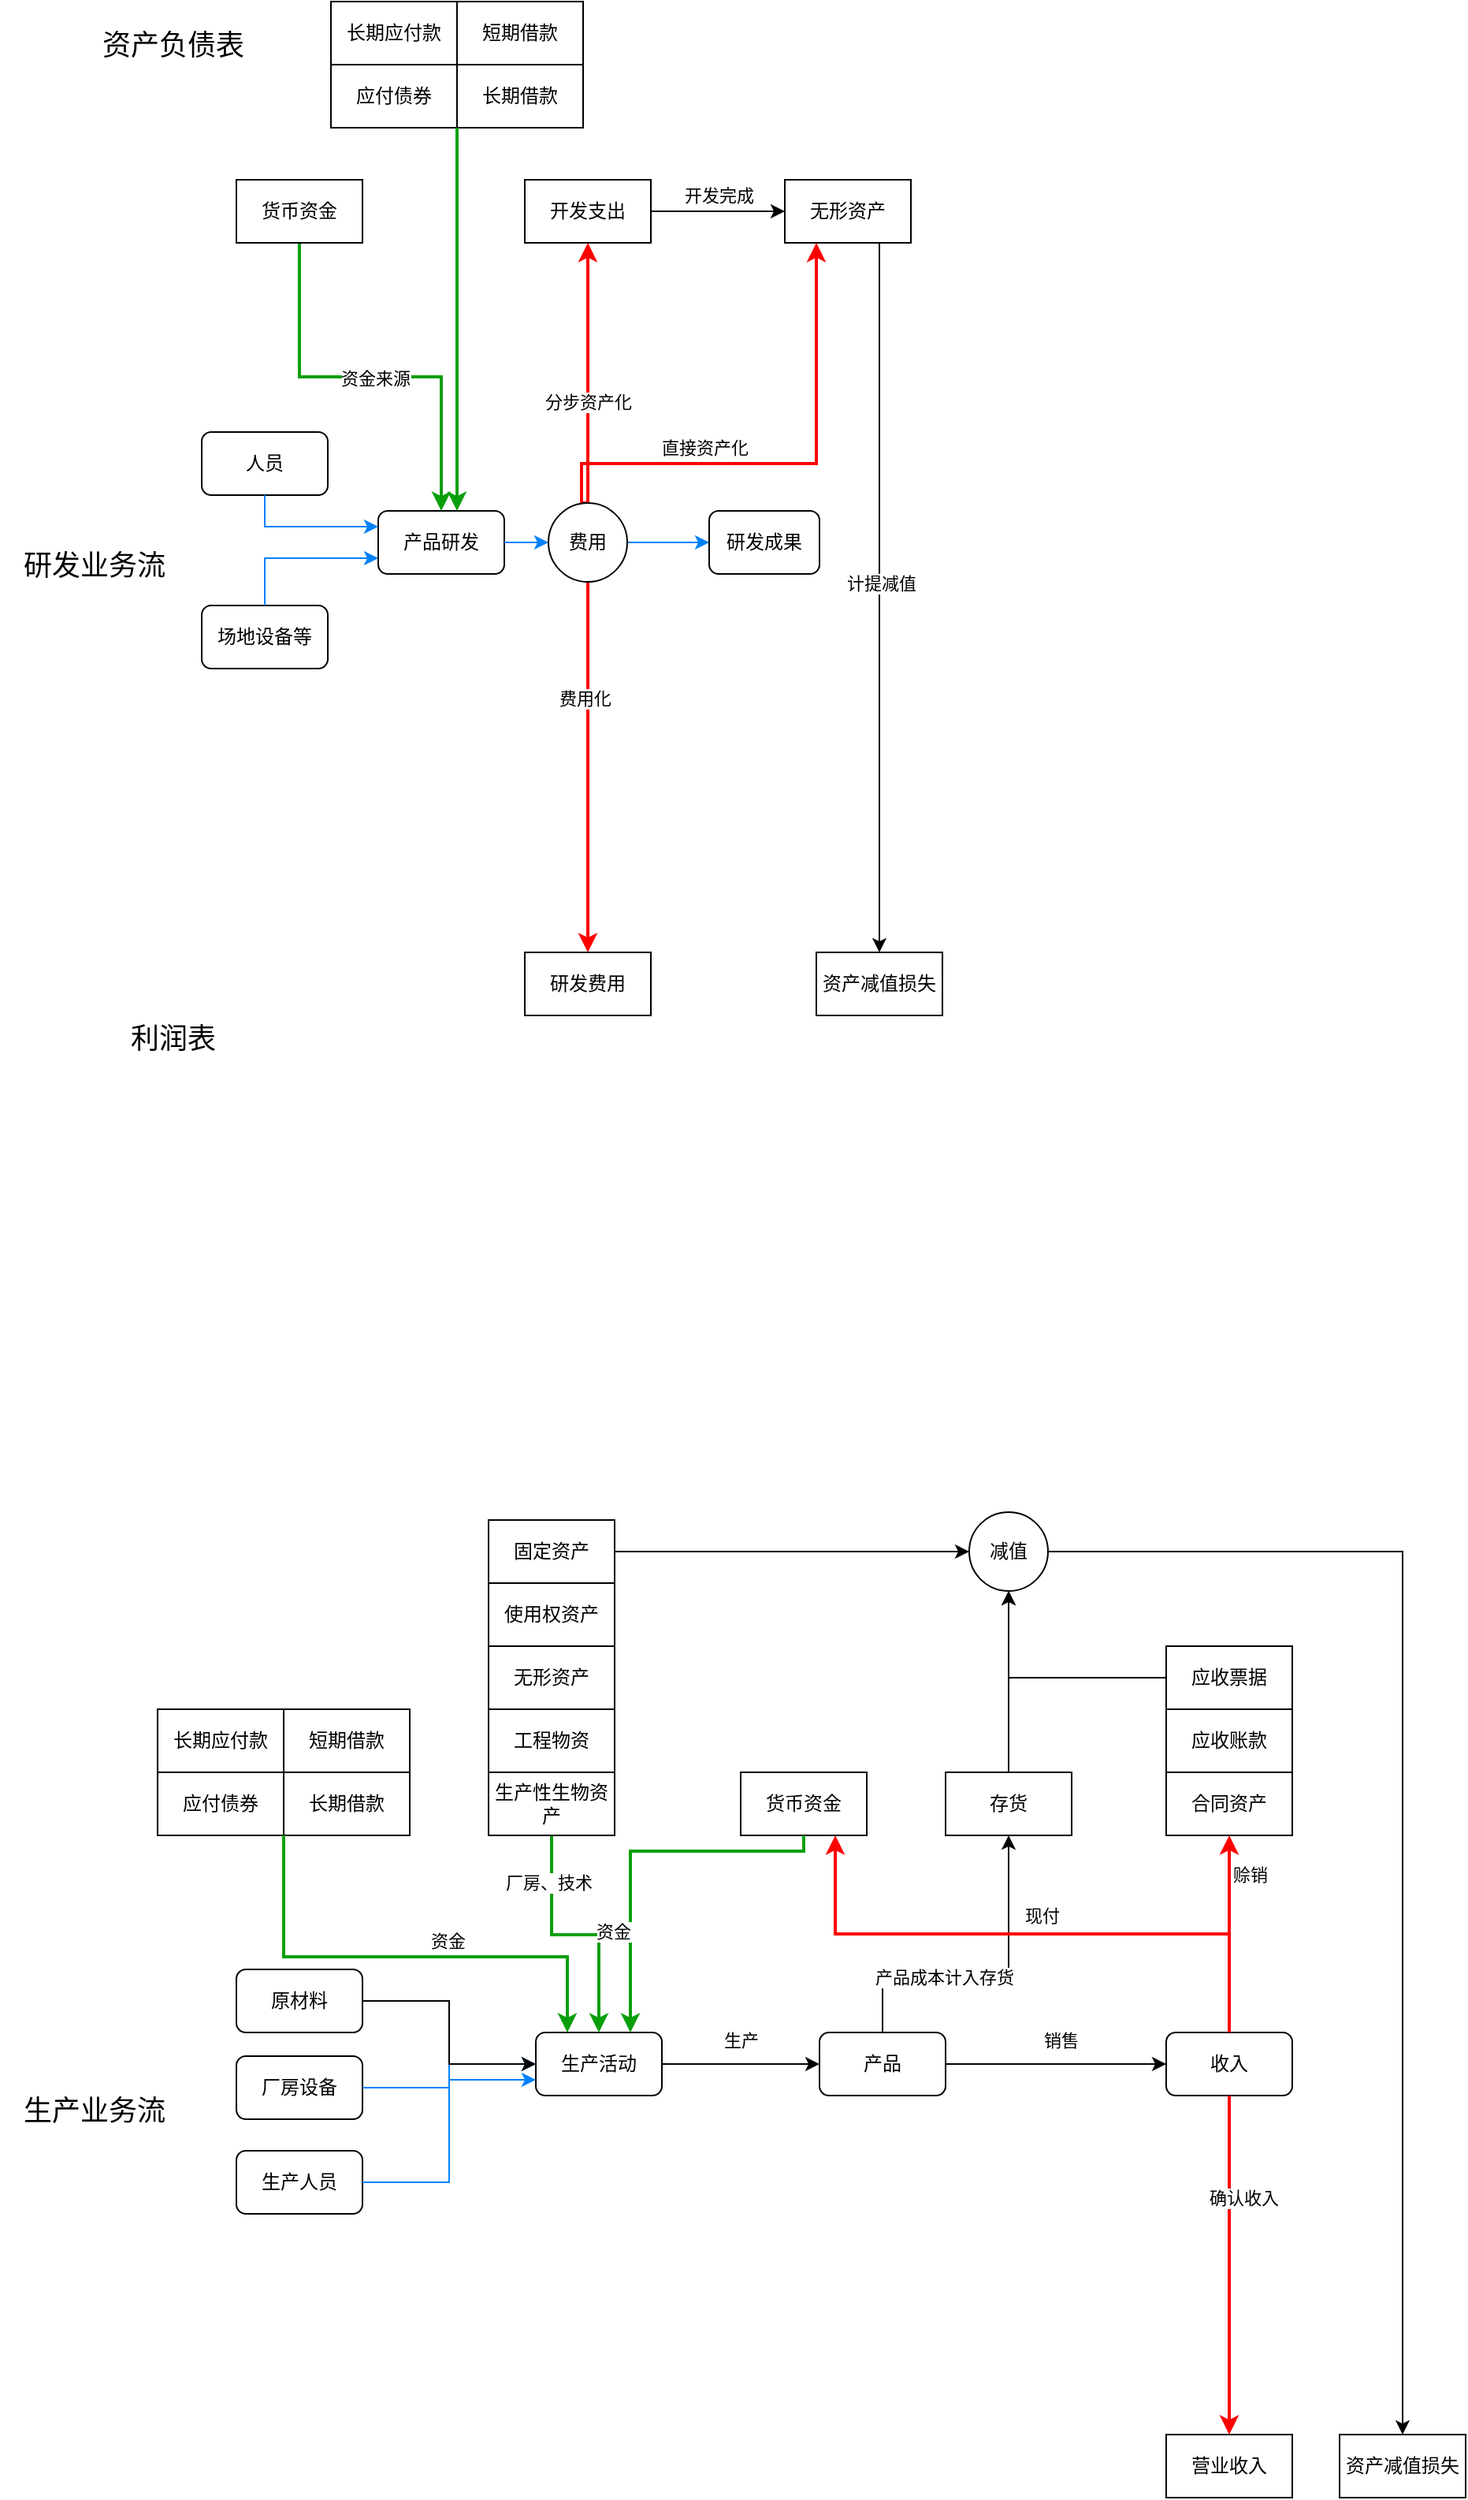 <mxfile version="24.8.4">
  <diagram name="Page-1" id="RIPOSOB8vfV2EPrKnL5X">
    <mxGraphModel dx="2663" dy="1072" grid="1" gridSize="10" guides="1" tooltips="1" connect="1" arrows="1" fold="1" page="1" pageScale="1" pageWidth="850" pageHeight="1100" math="0" shadow="0">
      <root>
        <mxCell id="0" />
        <mxCell id="1" parent="0" />
        <mxCell id="PDw0ZhWUSigSXVAjHn8G-3" value="&lt;font style=&quot;font-size: 18px;&quot;&gt;资产负债表&lt;/font&gt;" style="text;html=1;align=center;verticalAlign=middle;whiteSpace=wrap;rounded=0;" vertex="1" parent="1">
          <mxGeometry x="50" y="140" width="120" height="50" as="geometry" />
        </mxCell>
        <mxCell id="PDw0ZhWUSigSXVAjHn8G-4" value="&lt;font style=&quot;font-size: 18px;&quot;&gt;研发业务流&lt;/font&gt;" style="text;html=1;align=center;verticalAlign=middle;whiteSpace=wrap;rounded=0;" vertex="1" parent="1">
          <mxGeometry y="470" width="120" height="50" as="geometry" />
        </mxCell>
        <mxCell id="PDw0ZhWUSigSXVAjHn8G-5" value="&lt;font style=&quot;font-size: 18px;&quot;&gt;利润表&lt;/font&gt;" style="text;html=1;align=center;verticalAlign=middle;whiteSpace=wrap;rounded=0;" vertex="1" parent="1">
          <mxGeometry x="50" y="770" width="120" height="50" as="geometry" />
        </mxCell>
        <mxCell id="PDw0ZhWUSigSXVAjHn8G-14" style="edgeStyle=orthogonalEdgeStyle;rounded=0;orthogonalLoop=1;jettySize=auto;html=1;exitX=0.5;exitY=1;exitDx=0;exitDy=0;strokeColor=#ff0000;strokeWidth=2;" edge="1" parent="1" source="PDw0ZhWUSigSXVAjHn8G-37" target="PDw0ZhWUSigSXVAjHn8G-13">
          <mxGeometry relative="1" as="geometry" />
        </mxCell>
        <mxCell id="PDw0ZhWUSigSXVAjHn8G-15" value="费用化" style="edgeLabel;html=1;align=center;verticalAlign=middle;resizable=0;points=[];" vertex="1" connectable="0" parent="PDw0ZhWUSigSXVAjHn8G-14">
          <mxGeometry x="-0.375" y="-2" relative="1" as="geometry">
            <mxPoint as="offset" />
          </mxGeometry>
        </mxCell>
        <mxCell id="PDw0ZhWUSigSXVAjHn8G-27" style="edgeStyle=orthogonalEdgeStyle;rounded=0;orthogonalLoop=1;jettySize=auto;html=1;exitX=1;exitY=0.5;exitDx=0;exitDy=0;strokeColor=#0081fa;" edge="1" parent="1" source="PDw0ZhWUSigSXVAjHn8G-37" target="PDw0ZhWUSigSXVAjHn8G-7">
          <mxGeometry relative="1" as="geometry" />
        </mxCell>
        <mxCell id="PDw0ZhWUSigSXVAjHn8G-6" value="产品研发" style="rounded=1;whiteSpace=wrap;html=1;" vertex="1" parent="1">
          <mxGeometry x="240" y="460" width="80" height="40" as="geometry" />
        </mxCell>
        <mxCell id="PDw0ZhWUSigSXVAjHn8G-7" value="研发成果" style="rounded=1;whiteSpace=wrap;html=1;" vertex="1" parent="1">
          <mxGeometry x="450" y="460" width="70" height="40" as="geometry" />
        </mxCell>
        <mxCell id="PDw0ZhWUSigSXVAjHn8G-13" value="研发费用" style="rounded=0;whiteSpace=wrap;html=1;" vertex="1" parent="1">
          <mxGeometry x="333" y="740" width="80" height="40" as="geometry" />
        </mxCell>
        <mxCell id="PDw0ZhWUSigSXVAjHn8G-16" style="edgeStyle=orthogonalEdgeStyle;rounded=0;orthogonalLoop=1;jettySize=auto;html=1;exitX=0.5;exitY=0;exitDx=0;exitDy=0;strokeColor=#ff0000;strokeWidth=2;entryX=0.5;entryY=1;entryDx=0;entryDy=0;" edge="1" parent="1" source="PDw0ZhWUSigSXVAjHn8G-37" target="PDw0ZhWUSigSXVAjHn8G-18">
          <mxGeometry relative="1" as="geometry">
            <mxPoint x="258" y="510" as="sourcePoint" />
            <mxPoint x="378" y="270" as="targetPoint" />
          </mxGeometry>
        </mxCell>
        <mxCell id="PDw0ZhWUSigSXVAjHn8G-17" value="分步资产化" style="edgeLabel;html=1;align=center;verticalAlign=middle;resizable=0;points=[];" vertex="1" connectable="0" parent="PDw0ZhWUSigSXVAjHn8G-16">
          <mxGeometry x="-0.375" y="-2" relative="1" as="geometry">
            <mxPoint x="-2" y="-13" as="offset" />
          </mxGeometry>
        </mxCell>
        <mxCell id="PDw0ZhWUSigSXVAjHn8G-22" value="开发完成" style="edgeStyle=orthogonalEdgeStyle;rounded=0;orthogonalLoop=1;jettySize=auto;html=1;exitX=1;exitY=0.5;exitDx=0;exitDy=0;" edge="1" parent="1" source="PDw0ZhWUSigSXVAjHn8G-18" target="PDw0ZhWUSigSXVAjHn8G-19">
          <mxGeometry y="10" relative="1" as="geometry">
            <Array as="points">
              <mxPoint x="450" y="270" />
              <mxPoint x="450" y="270" />
            </Array>
            <mxPoint as="offset" />
          </mxGeometry>
        </mxCell>
        <mxCell id="PDw0ZhWUSigSXVAjHn8G-18" value="开发支出" style="rounded=0;whiteSpace=wrap;html=1;" vertex="1" parent="1">
          <mxGeometry x="333" y="250" width="80" height="40" as="geometry" />
        </mxCell>
        <mxCell id="PDw0ZhWUSigSXVAjHn8G-25" style="edgeStyle=orthogonalEdgeStyle;rounded=0;orthogonalLoop=1;jettySize=auto;html=1;exitX=0.75;exitY=1;exitDx=0;exitDy=0;entryX=0.5;entryY=0;entryDx=0;entryDy=0;" edge="1" parent="1" source="PDw0ZhWUSigSXVAjHn8G-19" target="PDw0ZhWUSigSXVAjHn8G-23">
          <mxGeometry relative="1" as="geometry" />
        </mxCell>
        <mxCell id="PDw0ZhWUSigSXVAjHn8G-26" value="计提减值" style="edgeLabel;html=1;align=center;verticalAlign=middle;resizable=0;points=[];" vertex="1" connectable="0" parent="PDw0ZhWUSigSXVAjHn8G-25">
          <mxGeometry x="-0.039" y="1" relative="1" as="geometry">
            <mxPoint as="offset" />
          </mxGeometry>
        </mxCell>
        <mxCell id="PDw0ZhWUSigSXVAjHn8G-19" value="无形资产" style="rounded=0;whiteSpace=wrap;html=1;" vertex="1" parent="1">
          <mxGeometry x="498" y="250" width="80" height="40" as="geometry" />
        </mxCell>
        <mxCell id="PDw0ZhWUSigSXVAjHn8G-23" value="资产减值损失" style="rounded=0;whiteSpace=wrap;html=1;" vertex="1" parent="1">
          <mxGeometry x="518" y="740" width="80" height="40" as="geometry" />
        </mxCell>
        <mxCell id="PDw0ZhWUSigSXVAjHn8G-30" style="edgeStyle=orthogonalEdgeStyle;rounded=0;orthogonalLoop=1;jettySize=auto;html=1;strokeColor=#ff0000;strokeWidth=2;exitX=0.5;exitY=0;exitDx=0;exitDy=0;entryX=0.25;entryY=1;entryDx=0;entryDy=0;" edge="1" parent="1" target="PDw0ZhWUSigSXVAjHn8G-19">
          <mxGeometry relative="1" as="geometry">
            <mxPoint x="372" y="455" as="sourcePoint" />
            <mxPoint x="730" y="430" as="targetPoint" />
            <Array as="points">
              <mxPoint x="369" y="455" />
              <mxPoint x="369" y="430" />
              <mxPoint x="518" y="430" />
            </Array>
          </mxGeometry>
        </mxCell>
        <mxCell id="PDw0ZhWUSigSXVAjHn8G-31" value="直接资产化" style="edgeLabel;html=1;align=center;verticalAlign=middle;resizable=0;points=[];" vertex="1" connectable="0" parent="PDw0ZhWUSigSXVAjHn8G-30">
          <mxGeometry x="-0.375" y="-2" relative="1" as="geometry">
            <mxPoint x="7" y="-12" as="offset" />
          </mxGeometry>
        </mxCell>
        <mxCell id="PDw0ZhWUSigSXVAjHn8G-35" value="人员" style="rounded=1;whiteSpace=wrap;html=1;" vertex="1" parent="1">
          <mxGeometry x="128" y="410" width="80" height="40" as="geometry" />
        </mxCell>
        <mxCell id="PDw0ZhWUSigSXVAjHn8G-36" value="场地设备等" style="rounded=1;whiteSpace=wrap;html=1;" vertex="1" parent="1">
          <mxGeometry x="128" y="520" width="80" height="40" as="geometry" />
        </mxCell>
        <mxCell id="PDw0ZhWUSigSXVAjHn8G-39" value="" style="edgeStyle=orthogonalEdgeStyle;rounded=0;orthogonalLoop=1;jettySize=auto;html=1;exitX=1;exitY=0.5;exitDx=0;exitDy=0;strokeColor=#0081fa;" edge="1" parent="1" source="PDw0ZhWUSigSXVAjHn8G-6" target="PDw0ZhWUSigSXVAjHn8G-37">
          <mxGeometry relative="1" as="geometry">
            <mxPoint x="288" y="480" as="sourcePoint" />
            <mxPoint x="413" y="480" as="targetPoint" />
          </mxGeometry>
        </mxCell>
        <mxCell id="PDw0ZhWUSigSXVAjHn8G-37" value="费用" style="ellipse;whiteSpace=wrap;html=1;aspect=fixed;" vertex="1" parent="1">
          <mxGeometry x="348" y="455" width="50" height="50" as="geometry" />
        </mxCell>
        <mxCell id="PDw0ZhWUSigSXVAjHn8G-42" value="" style="edgeStyle=orthogonalEdgeStyle;rounded=0;orthogonalLoop=1;jettySize=auto;html=1;strokeColor=#0081fa;exitX=0.5;exitY=1;exitDx=0;exitDy=0;entryX=0;entryY=0.25;entryDx=0;entryDy=0;" edge="1" parent="1" source="PDw0ZhWUSigSXVAjHn8G-35" target="PDw0ZhWUSigSXVAjHn8G-6">
          <mxGeometry relative="1" as="geometry">
            <mxPoint x="240" y="530" as="sourcePoint" />
            <mxPoint x="358" y="490" as="targetPoint" />
          </mxGeometry>
        </mxCell>
        <mxCell id="PDw0ZhWUSigSXVAjHn8G-43" value="" style="edgeStyle=orthogonalEdgeStyle;rounded=0;orthogonalLoop=1;jettySize=auto;html=1;strokeColor=#0081fa;exitX=0.5;exitY=0;exitDx=0;exitDy=0;entryX=0;entryY=0.75;entryDx=0;entryDy=0;" edge="1" parent="1" source="PDw0ZhWUSigSXVAjHn8G-36" target="PDw0ZhWUSigSXVAjHn8G-6">
          <mxGeometry relative="1" as="geometry">
            <mxPoint x="178" y="460" as="sourcePoint" />
            <mxPoint x="250" y="480" as="targetPoint" />
          </mxGeometry>
        </mxCell>
        <mxCell id="PDw0ZhWUSigSXVAjHn8G-45" value="" style="edgeStyle=orthogonalEdgeStyle;rounded=0;orthogonalLoop=1;jettySize=auto;html=1;exitX=0.5;exitY=1;exitDx=0;exitDy=0;strokeColor=#099f0c;strokeWidth=2;entryX=0.5;entryY=0;entryDx=0;entryDy=0;" edge="1" parent="1" source="PDw0ZhWUSigSXVAjHn8G-9" target="PDw0ZhWUSigSXVAjHn8G-6">
          <mxGeometry relative="1" as="geometry">
            <mxPoint x="280" y="235" as="sourcePoint" />
            <mxPoint x="280" y="360" as="targetPoint" />
          </mxGeometry>
        </mxCell>
        <mxCell id="PDw0ZhWUSigSXVAjHn8G-55" value="资金来源" style="edgeLabel;html=1;align=center;verticalAlign=middle;resizable=0;points=[];" vertex="1" connectable="0" parent="PDw0ZhWUSigSXVAjHn8G-45">
          <mxGeometry x="0.021" y="-1" relative="1" as="geometry">
            <mxPoint as="offset" />
          </mxGeometry>
        </mxCell>
        <mxCell id="PDw0ZhWUSigSXVAjHn8G-9" value="货币资金" style="rounded=0;whiteSpace=wrap;html=1;" vertex="1" parent="1">
          <mxGeometry x="150" y="250" width="80" height="40" as="geometry" />
        </mxCell>
        <mxCell id="PDw0ZhWUSigSXVAjHn8G-47" value="应付债券" style="rounded=0;whiteSpace=wrap;html=1;" vertex="1" parent="1">
          <mxGeometry x="210" y="177" width="80" height="40" as="geometry" />
        </mxCell>
        <mxCell id="PDw0ZhWUSigSXVAjHn8G-48" value="短期借款" style="rounded=0;whiteSpace=wrap;html=1;" vertex="1" parent="1">
          <mxGeometry x="290" y="137" width="80" height="40" as="geometry" />
        </mxCell>
        <mxCell id="PDw0ZhWUSigSXVAjHn8G-49" value="长期借款" style="rounded=0;whiteSpace=wrap;html=1;" vertex="1" parent="1">
          <mxGeometry x="290" y="177" width="80" height="40" as="geometry" />
        </mxCell>
        <mxCell id="PDw0ZhWUSigSXVAjHn8G-50" value="长期应付款" style="rounded=0;whiteSpace=wrap;html=1;" vertex="1" parent="1">
          <mxGeometry x="210" y="137" width="80" height="40" as="geometry" />
        </mxCell>
        <mxCell id="PDw0ZhWUSigSXVAjHn8G-56" value="" style="edgeStyle=orthogonalEdgeStyle;rounded=0;orthogonalLoop=1;jettySize=auto;html=1;exitX=1;exitY=1;exitDx=0;exitDy=0;strokeColor=#099f0c;strokeWidth=2;" edge="1" parent="1" source="PDw0ZhWUSigSXVAjHn8G-47">
          <mxGeometry relative="1" as="geometry">
            <mxPoint x="200" y="300" as="sourcePoint" />
            <mxPoint x="290" y="460" as="targetPoint" />
          </mxGeometry>
        </mxCell>
        <mxCell id="PDw0ZhWUSigSXVAjHn8G-59" value="厂房设备" style="rounded=1;whiteSpace=wrap;html=1;" vertex="1" parent="1">
          <mxGeometry x="150" y="1440" width="80" height="40" as="geometry" />
        </mxCell>
        <mxCell id="PDw0ZhWUSigSXVAjHn8G-60" value="生产人员" style="rounded=1;whiteSpace=wrap;html=1;" vertex="1" parent="1">
          <mxGeometry x="150" y="1500" width="80" height="40" as="geometry" />
        </mxCell>
        <mxCell id="PDw0ZhWUSigSXVAjHn8G-89" style="edgeStyle=orthogonalEdgeStyle;rounded=0;orthogonalLoop=1;jettySize=auto;html=1;exitX=1;exitY=0.5;exitDx=0;exitDy=0;" edge="1" parent="1" source="PDw0ZhWUSigSXVAjHn8G-61" target="PDw0ZhWUSigSXVAjHn8G-88">
          <mxGeometry relative="1" as="geometry" />
        </mxCell>
        <mxCell id="PDw0ZhWUSigSXVAjHn8G-90" value="生产" style="edgeLabel;html=1;align=center;verticalAlign=middle;resizable=0;points=[];" vertex="1" connectable="0" parent="PDw0ZhWUSigSXVAjHn8G-89">
          <mxGeometry x="0.08" y="3" relative="1" as="geometry">
            <mxPoint x="-4" y="-12" as="offset" />
          </mxGeometry>
        </mxCell>
        <mxCell id="PDw0ZhWUSigSXVAjHn8G-61" value="生产活动" style="rounded=1;whiteSpace=wrap;html=1;" vertex="1" parent="1">
          <mxGeometry x="340" y="1425" width="80" height="40" as="geometry" />
        </mxCell>
        <mxCell id="PDw0ZhWUSigSXVAjHn8G-64" value="无形资产" style="rounded=0;whiteSpace=wrap;html=1;" vertex="1" parent="1">
          <mxGeometry x="310" y="1180" width="80" height="40" as="geometry" />
        </mxCell>
        <mxCell id="PDw0ZhWUSigSXVAjHn8G-66" value="货币资金" style="rounded=0;whiteSpace=wrap;html=1;" vertex="1" parent="1">
          <mxGeometry x="470" y="1260" width="80" height="40" as="geometry" />
        </mxCell>
        <mxCell id="PDw0ZhWUSigSXVAjHn8G-67" value="应付债券" style="rounded=0;whiteSpace=wrap;html=1;" vertex="1" parent="1">
          <mxGeometry x="100" y="1260" width="80" height="40" as="geometry" />
        </mxCell>
        <mxCell id="PDw0ZhWUSigSXVAjHn8G-68" value="短期借款" style="rounded=0;whiteSpace=wrap;html=1;" vertex="1" parent="1">
          <mxGeometry x="180" y="1220" width="80" height="40" as="geometry" />
        </mxCell>
        <mxCell id="PDw0ZhWUSigSXVAjHn8G-69" value="长期借款" style="rounded=0;whiteSpace=wrap;html=1;" vertex="1" parent="1">
          <mxGeometry x="180" y="1260" width="80" height="40" as="geometry" />
        </mxCell>
        <mxCell id="PDw0ZhWUSigSXVAjHn8G-70" value="长期应付款" style="rounded=0;whiteSpace=wrap;html=1;" vertex="1" parent="1">
          <mxGeometry x="100" y="1220" width="80" height="40" as="geometry" />
        </mxCell>
        <mxCell id="PDw0ZhWUSigSXVAjHn8G-73" value="" style="edgeStyle=orthogonalEdgeStyle;rounded=0;orthogonalLoop=1;jettySize=auto;html=1;strokeColor=#0081fa;exitX=1;exitY=0.5;exitDx=0;exitDy=0;entryX=0;entryY=0.5;entryDx=0;entryDy=0;" edge="1" parent="1" source="PDw0ZhWUSigSXVAjHn8G-59" target="PDw0ZhWUSigSXVAjHn8G-61">
          <mxGeometry relative="1" as="geometry">
            <mxPoint x="-332" y="1470" as="sourcePoint" />
            <mxPoint x="-260" y="1490" as="targetPoint" />
          </mxGeometry>
        </mxCell>
        <mxCell id="PDw0ZhWUSigSXVAjHn8G-74" value="" style="edgeStyle=orthogonalEdgeStyle;rounded=0;orthogonalLoop=1;jettySize=auto;html=1;strokeColor=#0081fa;exitX=1;exitY=0.5;exitDx=0;exitDy=0;entryX=0;entryY=0.75;entryDx=0;entryDy=0;" edge="1" parent="1" source="PDw0ZhWUSigSXVAjHn8G-60" target="PDw0ZhWUSigSXVAjHn8G-61">
          <mxGeometry relative="1" as="geometry">
            <mxPoint x="240" y="1455" as="sourcePoint" />
            <mxPoint x="350" y="1455" as="targetPoint" />
          </mxGeometry>
        </mxCell>
        <mxCell id="PDw0ZhWUSigSXVAjHn8G-75" value="" style="edgeStyle=orthogonalEdgeStyle;rounded=0;orthogonalLoop=1;jettySize=auto;html=1;strokeColor=#099f0c;strokeWidth=2;entryX=0.25;entryY=0;entryDx=0;entryDy=0;" edge="1" parent="1" target="PDw0ZhWUSigSXVAjHn8G-61">
          <mxGeometry relative="1" as="geometry">
            <mxPoint x="180" y="1300" as="sourcePoint" />
            <mxPoint x="300" y="1412" as="targetPoint" />
            <Array as="points">
              <mxPoint x="180" y="1377" />
              <mxPoint x="360" y="1377" />
            </Array>
          </mxGeometry>
        </mxCell>
        <mxCell id="PDw0ZhWUSigSXVAjHn8G-76" value="资金" style="edgeLabel;html=1;align=center;verticalAlign=middle;resizable=0;points=[];" vertex="1" connectable="0" parent="PDw0ZhWUSigSXVAjHn8G-75">
          <mxGeometry x="0.021" y="-1" relative="1" as="geometry">
            <mxPoint x="25" y="-11" as="offset" />
          </mxGeometry>
        </mxCell>
        <mxCell id="PDw0ZhWUSigSXVAjHn8G-156" style="edgeStyle=orthogonalEdgeStyle;rounded=0;orthogonalLoop=1;jettySize=auto;html=1;exitX=1;exitY=0.5;exitDx=0;exitDy=0;entryX=0;entryY=0.5;entryDx=0;entryDy=0;" edge="1" parent="1" source="PDw0ZhWUSigSXVAjHn8G-77" target="PDw0ZhWUSigSXVAjHn8G-155">
          <mxGeometry relative="1" as="geometry" />
        </mxCell>
        <mxCell id="PDw0ZhWUSigSXVAjHn8G-77" value="固定资产" style="rounded=0;whiteSpace=wrap;html=1;" vertex="1" parent="1">
          <mxGeometry x="310" y="1100" width="80" height="40" as="geometry" />
        </mxCell>
        <mxCell id="PDw0ZhWUSigSXVAjHn8G-78" value="" style="edgeStyle=orthogonalEdgeStyle;rounded=0;orthogonalLoop=1;jettySize=auto;html=1;strokeColor=#099f0c;strokeWidth=2;exitX=0.5;exitY=1;exitDx=0;exitDy=0;" edge="1" parent="1" source="PDw0ZhWUSigSXVAjHn8G-84">
          <mxGeometry relative="1" as="geometry">
            <mxPoint x="250" y="1290" as="sourcePoint" />
            <mxPoint x="380" y="1425" as="targetPoint" />
            <Array as="points">
              <mxPoint x="350" y="1363" />
              <mxPoint x="380" y="1363" />
              <mxPoint x="380" y="1425" />
            </Array>
          </mxGeometry>
        </mxCell>
        <mxCell id="PDw0ZhWUSigSXVAjHn8G-79" value="厂房、技术" style="edgeLabel;html=1;align=center;verticalAlign=middle;resizable=0;points=[];" vertex="1" connectable="0" parent="PDw0ZhWUSigSXVAjHn8G-78">
          <mxGeometry x="0.021" y="-1" relative="1" as="geometry">
            <mxPoint x="-18" y="-34" as="offset" />
          </mxGeometry>
        </mxCell>
        <mxCell id="PDw0ZhWUSigSXVAjHn8G-80" value="" style="edgeStyle=orthogonalEdgeStyle;rounded=0;orthogonalLoop=1;jettySize=auto;html=1;strokeColor=#099f0c;strokeWidth=2;exitX=0.5;exitY=1;exitDx=0;exitDy=0;entryX=0.75;entryY=0;entryDx=0;entryDy=0;" edge="1" parent="1" source="PDw0ZhWUSigSXVAjHn8G-66" target="PDw0ZhWUSigSXVAjHn8G-61">
          <mxGeometry relative="1" as="geometry">
            <mxPoint x="190" y="1310" as="sourcePoint" />
            <mxPoint x="380" y="1420" as="targetPoint" />
            <Array as="points">
              <mxPoint x="510" y="1310" />
              <mxPoint x="400" y="1310" />
            </Array>
          </mxGeometry>
        </mxCell>
        <mxCell id="PDw0ZhWUSigSXVAjHn8G-81" value="资金" style="edgeLabel;html=1;align=center;verticalAlign=middle;resizable=0;points=[];" vertex="1" connectable="0" parent="PDw0ZhWUSigSXVAjHn8G-80">
          <mxGeometry x="0.021" y="-1" relative="1" as="geometry">
            <mxPoint x="-10" y="51" as="offset" />
          </mxGeometry>
        </mxCell>
        <mxCell id="PDw0ZhWUSigSXVAjHn8G-83" value="使用权资产" style="rounded=0;whiteSpace=wrap;html=1;" vertex="1" parent="1">
          <mxGeometry x="310" y="1140" width="80" height="40" as="geometry" />
        </mxCell>
        <mxCell id="PDw0ZhWUSigSXVAjHn8G-84" value="生产性生物资产" style="rounded=0;whiteSpace=wrap;html=1;" vertex="1" parent="1">
          <mxGeometry x="310" y="1260" width="80" height="40" as="geometry" />
        </mxCell>
        <mxCell id="PDw0ZhWUSigSXVAjHn8G-82" value="工程物资" style="rounded=0;whiteSpace=wrap;html=1;" vertex="1" parent="1">
          <mxGeometry x="310" y="1220" width="80" height="40" as="geometry" />
        </mxCell>
        <mxCell id="PDw0ZhWUSigSXVAjHn8G-96" style="edgeStyle=orthogonalEdgeStyle;rounded=0;orthogonalLoop=1;jettySize=auto;html=1;exitX=1;exitY=0.5;exitDx=0;exitDy=0;" edge="1" parent="1" source="PDw0ZhWUSigSXVAjHn8G-88" target="PDw0ZhWUSigSXVAjHn8G-95">
          <mxGeometry relative="1" as="geometry" />
        </mxCell>
        <mxCell id="PDw0ZhWUSigSXVAjHn8G-97" value="销售" style="edgeLabel;html=1;align=center;verticalAlign=middle;resizable=0;points=[];" vertex="1" connectable="0" parent="PDw0ZhWUSigSXVAjHn8G-96">
          <mxGeometry x="0.043" y="-2" relative="1" as="geometry">
            <mxPoint y="-17" as="offset" />
          </mxGeometry>
        </mxCell>
        <mxCell id="PDw0ZhWUSigSXVAjHn8G-145" style="edgeStyle=orthogonalEdgeStyle;rounded=0;orthogonalLoop=1;jettySize=auto;html=1;exitX=0.5;exitY=0;exitDx=0;exitDy=0;entryX=0.5;entryY=1;entryDx=0;entryDy=0;" edge="1" parent="1" source="PDw0ZhWUSigSXVAjHn8G-88" target="PDw0ZhWUSigSXVAjHn8G-144">
          <mxGeometry relative="1" as="geometry">
            <Array as="points">
              <mxPoint x="560" y="1390" />
              <mxPoint x="640" y="1390" />
            </Array>
          </mxGeometry>
        </mxCell>
        <mxCell id="PDw0ZhWUSigSXVAjHn8G-146" value="产品成本计入存货" style="edgeLabel;html=1;align=center;verticalAlign=middle;resizable=0;points=[];" vertex="1" connectable="0" parent="PDw0ZhWUSigSXVAjHn8G-145">
          <mxGeometry x="-0.278" relative="1" as="geometry">
            <mxPoint as="offset" />
          </mxGeometry>
        </mxCell>
        <mxCell id="PDw0ZhWUSigSXVAjHn8G-88" value="产品" style="rounded=1;whiteSpace=wrap;html=1;" vertex="1" parent="1">
          <mxGeometry x="520" y="1425" width="80" height="40" as="geometry" />
        </mxCell>
        <mxCell id="PDw0ZhWUSigSXVAjHn8G-95" value="收入" style="rounded=1;whiteSpace=wrap;html=1;" vertex="1" parent="1">
          <mxGeometry x="740" y="1425" width="80" height="40" as="geometry" />
        </mxCell>
        <mxCell id="PDw0ZhWUSigSXVAjHn8G-98" value="应收账款" style="rounded=0;whiteSpace=wrap;html=1;" vertex="1" parent="1">
          <mxGeometry x="740" y="1220" width="80" height="40" as="geometry" />
        </mxCell>
        <mxCell id="PDw0ZhWUSigSXVAjHn8G-159" style="edgeStyle=orthogonalEdgeStyle;rounded=0;orthogonalLoop=1;jettySize=auto;html=1;exitX=0;exitY=0.5;exitDx=0;exitDy=0;entryX=0.5;entryY=1;entryDx=0;entryDy=0;" edge="1" parent="1" source="PDw0ZhWUSigSXVAjHn8G-99" target="PDw0ZhWUSigSXVAjHn8G-155">
          <mxGeometry relative="1" as="geometry" />
        </mxCell>
        <mxCell id="PDw0ZhWUSigSXVAjHn8G-99" value="应收票据" style="rounded=0;whiteSpace=wrap;html=1;" vertex="1" parent="1">
          <mxGeometry x="740" y="1180" width="80" height="40" as="geometry" />
        </mxCell>
        <mxCell id="PDw0ZhWUSigSXVAjHn8G-101" style="edgeStyle=orthogonalEdgeStyle;rounded=0;orthogonalLoop=1;jettySize=auto;html=1;exitX=0.5;exitY=0;exitDx=0;exitDy=0;strokeColor=#ff0000;strokeWidth=2;entryX=0.75;entryY=1;entryDx=0;entryDy=0;" edge="1" parent="1" source="PDw0ZhWUSigSXVAjHn8G-95" target="PDw0ZhWUSigSXVAjHn8G-66">
          <mxGeometry relative="1" as="geometry">
            <mxPoint x="-127" y="1475" as="sourcePoint" />
            <mxPoint x="-127" y="1310" as="targetPoint" />
          </mxGeometry>
        </mxCell>
        <mxCell id="PDw0ZhWUSigSXVAjHn8G-104" value="现付" style="edgeLabel;html=1;align=center;verticalAlign=middle;resizable=0;points=[];" vertex="1" connectable="0" parent="PDw0ZhWUSigSXVAjHn8G-101">
          <mxGeometry x="-0.03" y="-2" relative="1" as="geometry">
            <mxPoint y="-10" as="offset" />
          </mxGeometry>
        </mxCell>
        <mxCell id="PDw0ZhWUSigSXVAjHn8G-103" value="合同资产" style="rounded=0;whiteSpace=wrap;html=1;" vertex="1" parent="1">
          <mxGeometry x="740" y="1260" width="80" height="40" as="geometry" />
        </mxCell>
        <mxCell id="PDw0ZhWUSigSXVAjHn8G-105" style="edgeStyle=orthogonalEdgeStyle;rounded=0;orthogonalLoop=1;jettySize=auto;html=1;exitX=0.5;exitY=0;exitDx=0;exitDy=0;strokeColor=#ff0000;strokeWidth=2;entryX=0.5;entryY=1;entryDx=0;entryDy=0;" edge="1" parent="1" source="PDw0ZhWUSigSXVAjHn8G-95" target="PDw0ZhWUSigSXVAjHn8G-103">
          <mxGeometry relative="1" as="geometry">
            <mxPoint x="790" y="1435" as="sourcePoint" />
            <mxPoint x="360" y="1270" as="targetPoint" />
          </mxGeometry>
        </mxCell>
        <mxCell id="PDw0ZhWUSigSXVAjHn8G-106" value="赊销" style="edgeLabel;html=1;align=center;verticalAlign=middle;resizable=0;points=[];" vertex="1" connectable="0" parent="PDw0ZhWUSigSXVAjHn8G-105">
          <mxGeometry x="-0.03" y="-2" relative="1" as="geometry">
            <mxPoint x="11" y="-40" as="offset" />
          </mxGeometry>
        </mxCell>
        <mxCell id="PDw0ZhWUSigSXVAjHn8G-107" value="营业收入" style="rounded=0;whiteSpace=wrap;html=1;" vertex="1" parent="1">
          <mxGeometry x="740" y="1680" width="80" height="40" as="geometry" />
        </mxCell>
        <mxCell id="PDw0ZhWUSigSXVAjHn8G-108" style="edgeStyle=orthogonalEdgeStyle;rounded=0;orthogonalLoop=1;jettySize=auto;html=1;exitX=0.5;exitY=1;exitDx=0;exitDy=0;strokeColor=#ff0000;strokeWidth=2;entryX=0.5;entryY=0;entryDx=0;entryDy=0;" edge="1" parent="1" source="PDw0ZhWUSigSXVAjHn8G-95" target="PDw0ZhWUSigSXVAjHn8G-107">
          <mxGeometry relative="1" as="geometry">
            <mxPoint x="790" y="1435" as="sourcePoint" />
            <mxPoint x="830" y="1620" as="targetPoint" />
          </mxGeometry>
        </mxCell>
        <mxCell id="PDw0ZhWUSigSXVAjHn8G-109" value="确认收入" style="edgeLabel;html=1;align=center;verticalAlign=middle;resizable=0;points=[];" vertex="1" connectable="0" parent="PDw0ZhWUSigSXVAjHn8G-108">
          <mxGeometry x="-0.03" y="-2" relative="1" as="geometry">
            <mxPoint x="11" y="-40" as="offset" />
          </mxGeometry>
        </mxCell>
        <mxCell id="PDw0ZhWUSigSXVAjHn8G-142" value="&lt;font style=&quot;font-size: 18px;&quot;&gt;生产业务流&lt;/font&gt;" style="text;html=1;align=center;verticalAlign=middle;whiteSpace=wrap;rounded=0;" vertex="1" parent="1">
          <mxGeometry y="1450" width="120" height="50" as="geometry" />
        </mxCell>
        <mxCell id="PDw0ZhWUSigSXVAjHn8G-157" style="edgeStyle=orthogonalEdgeStyle;rounded=0;orthogonalLoop=1;jettySize=auto;html=1;exitX=0.5;exitY=0;exitDx=0;exitDy=0;entryX=0.5;entryY=1;entryDx=0;entryDy=0;" edge="1" parent="1" source="PDw0ZhWUSigSXVAjHn8G-144" target="PDw0ZhWUSigSXVAjHn8G-155">
          <mxGeometry relative="1" as="geometry" />
        </mxCell>
        <mxCell id="PDw0ZhWUSigSXVAjHn8G-144" value="存货" style="rounded=0;whiteSpace=wrap;html=1;" vertex="1" parent="1">
          <mxGeometry x="600" y="1260" width="80" height="40" as="geometry" />
        </mxCell>
        <mxCell id="PDw0ZhWUSigSXVAjHn8G-149" style="edgeStyle=orthogonalEdgeStyle;rounded=0;orthogonalLoop=1;jettySize=auto;html=1;exitX=1;exitY=0.5;exitDx=0;exitDy=0;entryX=0;entryY=0.5;entryDx=0;entryDy=0;" edge="1" parent="1" source="PDw0ZhWUSigSXVAjHn8G-148" target="PDw0ZhWUSigSXVAjHn8G-61">
          <mxGeometry relative="1" as="geometry" />
        </mxCell>
        <mxCell id="PDw0ZhWUSigSXVAjHn8G-148" value="原材料" style="rounded=1;whiteSpace=wrap;html=1;" vertex="1" parent="1">
          <mxGeometry x="150" y="1385" width="80" height="40" as="geometry" />
        </mxCell>
        <mxCell id="PDw0ZhWUSigSXVAjHn8G-151" value="资产减值损失" style="rounded=0;whiteSpace=wrap;html=1;" vertex="1" parent="1">
          <mxGeometry x="850" y="1680" width="80" height="40" as="geometry" />
        </mxCell>
        <mxCell id="PDw0ZhWUSigSXVAjHn8G-160" style="edgeStyle=orthogonalEdgeStyle;rounded=0;orthogonalLoop=1;jettySize=auto;html=1;exitX=1;exitY=0.5;exitDx=0;exitDy=0;entryX=0.5;entryY=0;entryDx=0;entryDy=0;" edge="1" parent="1" source="PDw0ZhWUSigSXVAjHn8G-155" target="PDw0ZhWUSigSXVAjHn8G-151">
          <mxGeometry relative="1" as="geometry" />
        </mxCell>
        <mxCell id="PDw0ZhWUSigSXVAjHn8G-155" value="减值" style="ellipse;whiteSpace=wrap;html=1;aspect=fixed;" vertex="1" parent="1">
          <mxGeometry x="615" y="1095" width="50" height="50" as="geometry" />
        </mxCell>
      </root>
    </mxGraphModel>
  </diagram>
</mxfile>
